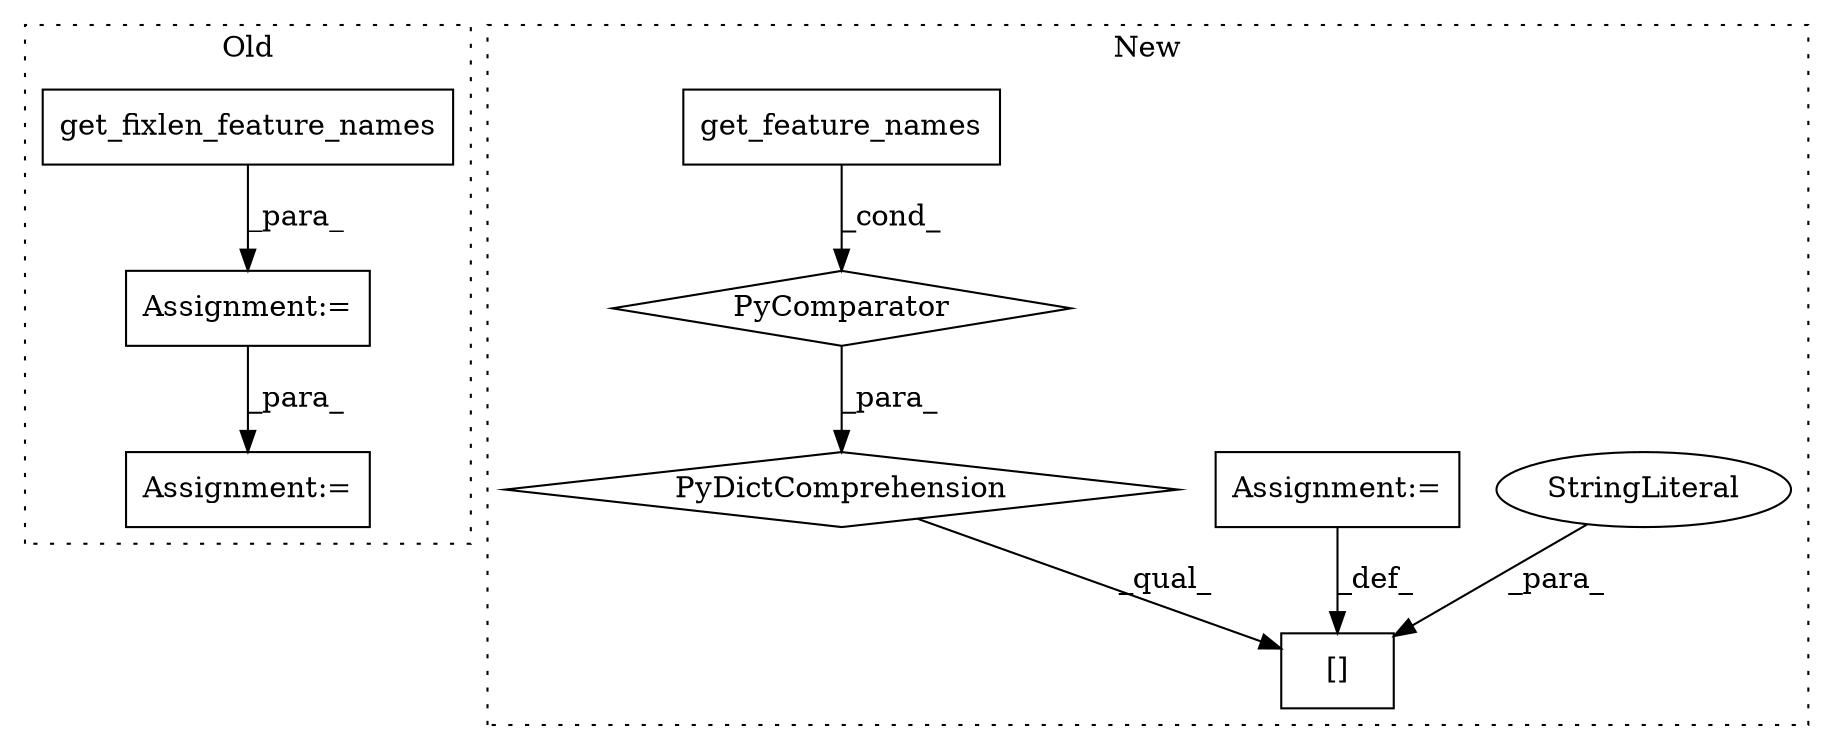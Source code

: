 digraph G {
subgraph cluster0 {
1 [label="get_fixlen_feature_names" a="32" s="2280,2320" l="25,1" shape="box"];
3 [label="Assignment:=" a="7" s="2485" l="36" shape="box"];
4 [label="Assignment:=" a="7" s="2279" l="1" shape="box"];
label = "Old";
style="dotted";
}
subgraph cluster1 {
2 [label="PyDictComprehension" a="110" s="2166" l="146" shape="diamond"];
5 [label="[]" a="2" s="2312,2326" l="2,1" shape="box"];
6 [label="StringLiteral" a="45" s="2314" l="12" shape="ellipse"];
7 [label="Assignment:=" a="7" s="2327" l="1" shape="box"];
8 [label="get_feature_names" a="32" s="2261,2294" l="18,1" shape="box"];
9 [label="PyComparator" a="113" s="2251" l="53" shape="diamond"];
label = "New";
style="dotted";
}
1 -> 4 [label="_para_"];
2 -> 5 [label="_qual_"];
4 -> 3 [label="_para_"];
6 -> 5 [label="_para_"];
7 -> 5 [label="_def_"];
8 -> 9 [label="_cond_"];
9 -> 2 [label="_para_"];
}